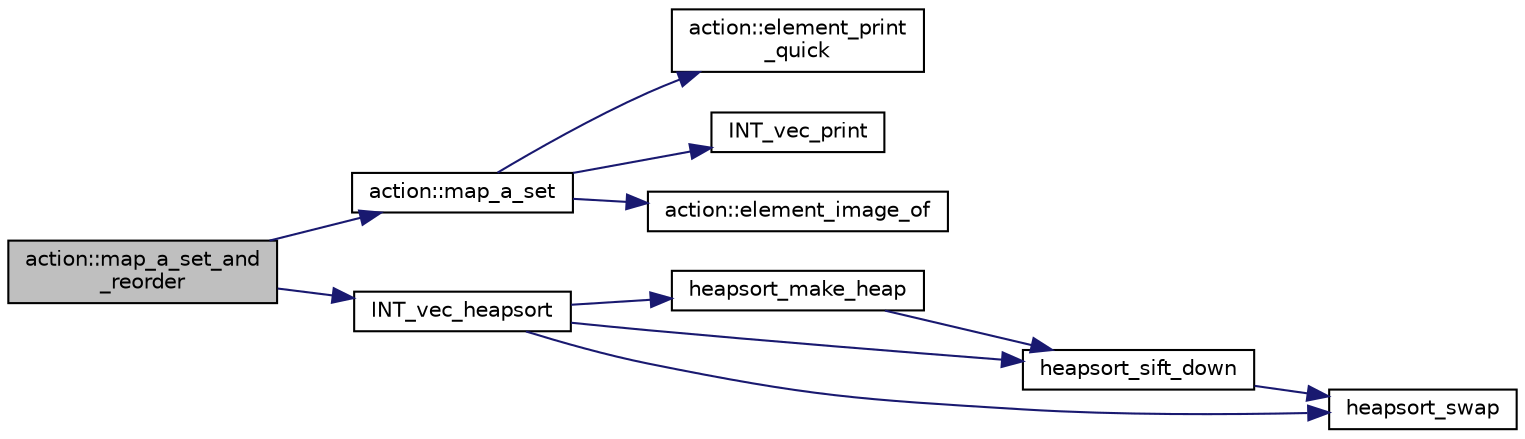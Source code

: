 digraph "action::map_a_set_and_reorder"
{
  edge [fontname="Helvetica",fontsize="10",labelfontname="Helvetica",labelfontsize="10"];
  node [fontname="Helvetica",fontsize="10",shape=record];
  rankdir="LR";
  Node31150 [label="action::map_a_set_and\l_reorder",height=0.2,width=0.4,color="black", fillcolor="grey75", style="filled", fontcolor="black"];
  Node31150 -> Node31151 [color="midnightblue",fontsize="10",style="solid",fontname="Helvetica"];
  Node31151 [label="action::map_a_set",height=0.2,width=0.4,color="black", fillcolor="white", style="filled",URL="$d2/d86/classaction.html#a600e542e5aeca2a46f18110e027947e0"];
  Node31151 -> Node31152 [color="midnightblue",fontsize="10",style="solid",fontname="Helvetica"];
  Node31152 [label="action::element_print\l_quick",height=0.2,width=0.4,color="black", fillcolor="white", style="filled",URL="$d2/d86/classaction.html#a4844680cf6750396f76494a28655265b"];
  Node31151 -> Node31153 [color="midnightblue",fontsize="10",style="solid",fontname="Helvetica"];
  Node31153 [label="INT_vec_print",height=0.2,width=0.4,color="black", fillcolor="white", style="filled",URL="$df/dbf/sajeeb_8_c.html#a79a5901af0b47dd0d694109543c027fe"];
  Node31151 -> Node31154 [color="midnightblue",fontsize="10",style="solid",fontname="Helvetica"];
  Node31154 [label="action::element_image_of",height=0.2,width=0.4,color="black", fillcolor="white", style="filled",URL="$d2/d86/classaction.html#ae09559d4537a048fc860f8a74a31393d"];
  Node31150 -> Node31155 [color="midnightblue",fontsize="10",style="solid",fontname="Helvetica"];
  Node31155 [label="INT_vec_heapsort",height=0.2,width=0.4,color="black", fillcolor="white", style="filled",URL="$d5/de2/foundations_2data__structures_2data__structures_8h.html#a3590ad9987f801fbfc94634300182f39"];
  Node31155 -> Node31156 [color="midnightblue",fontsize="10",style="solid",fontname="Helvetica"];
  Node31156 [label="heapsort_make_heap",height=0.2,width=0.4,color="black", fillcolor="white", style="filled",URL="$d4/dd7/sorting_8_c.html#a42f24453d7d77eeb1338ebd1a13cfdbb"];
  Node31156 -> Node31157 [color="midnightblue",fontsize="10",style="solid",fontname="Helvetica"];
  Node31157 [label="heapsort_sift_down",height=0.2,width=0.4,color="black", fillcolor="white", style="filled",URL="$d4/dd7/sorting_8_c.html#a65cbb1a6a3f01f511673705437ddc18b"];
  Node31157 -> Node31158 [color="midnightblue",fontsize="10",style="solid",fontname="Helvetica"];
  Node31158 [label="heapsort_swap",height=0.2,width=0.4,color="black", fillcolor="white", style="filled",URL="$d4/dd7/sorting_8_c.html#a8f048362e6065297b19b6975bcbbfcc6"];
  Node31155 -> Node31158 [color="midnightblue",fontsize="10",style="solid",fontname="Helvetica"];
  Node31155 -> Node31157 [color="midnightblue",fontsize="10",style="solid",fontname="Helvetica"];
}
